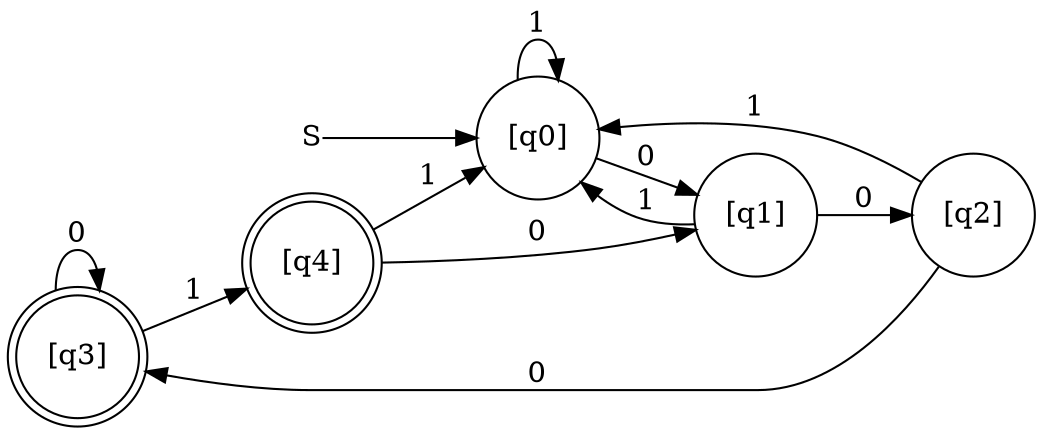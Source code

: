 digraph cinite_state_machine {
rankdir=LR;
size="50,50"
node [shape = doublecircle]; "[q3]" "[q4]" ;
node [shape = circle]; "[q0]";
node [shape = plain]; "S";
"S" -> "[q0]";
node [shape = circle];
"[q0]" -> "[q0]" [label = "1"];
"[q0]" -> "[q1]" [label = "0"];
"[q1]" -> "[q0]" [label = "1"];
"[q1]" -> "[q2]" [label = "0"];
"[q2]" -> "[q0]" [label = "1"];
"[q2]" -> "[q3]" [label = "0"];
"[q3]" -> "[q3]" [label = "0"];
"[q3]" -> "[q4]" [label = "1"];
"[q4]" -> "[q0]" [label = "1"];
"[q4]" -> "[q1]" [label = "0"];
}
